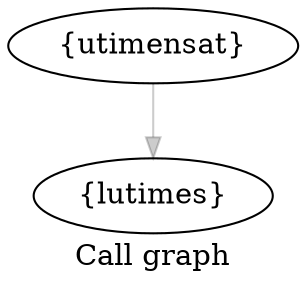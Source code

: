 digraph "Call graph" {
	label="Call graph";
	"Node0x805695fc0" [label="{utimensat}"];
	"Node0x805695fc0" -> "Node0x8056960e0" [color="#00000033"];

	"Node0x8056960e0" [label="{lutimes}"];

}
